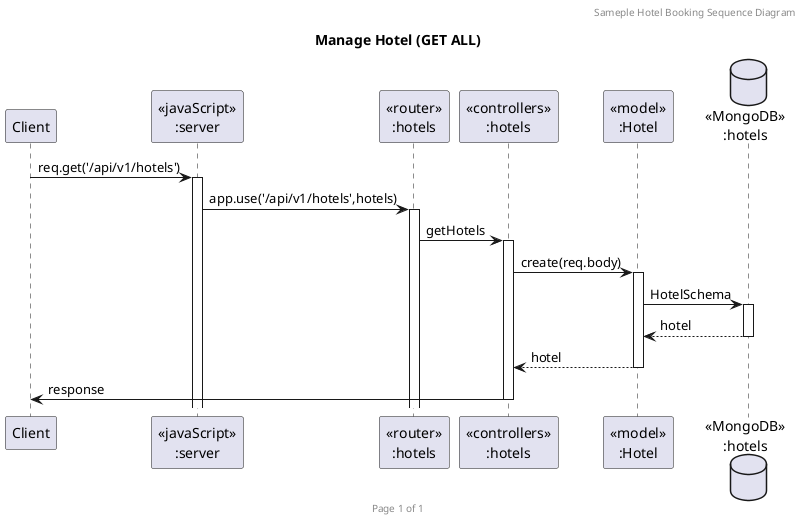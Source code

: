 @startuml 1

header Sameple Hotel Booking Sequence Diagram
footer Page %page% of %lastpage%
title "Manage Hotel (GET ALL)"

participant "Client" as client
participant "<<javaScript>>\n:server" as server
participant "<<router>>\n:hotels" as routerHotels
participant "<<controllers>>\n:hotels" as controllersHotels
participant "<<model>>\n:Hotel" as modelHotel
database "<<MongoDB>>\n:hotels" as HotelsDatabase

client->server++:req.get('/api/v1/hotels')
server->routerHotels++:app.use('/api/v1/hotels',hotels)
routerHotels->controllersHotels++:getHotels
controllersHotels->modelHotel ++:create(req.body)
modelHotel ->HotelsDatabase ++: HotelSchema
HotelsDatabase --> modelHotel --: hotel
controllersHotels <-- modelHotel --:hotel
controllersHotels->client --:response

@enduml